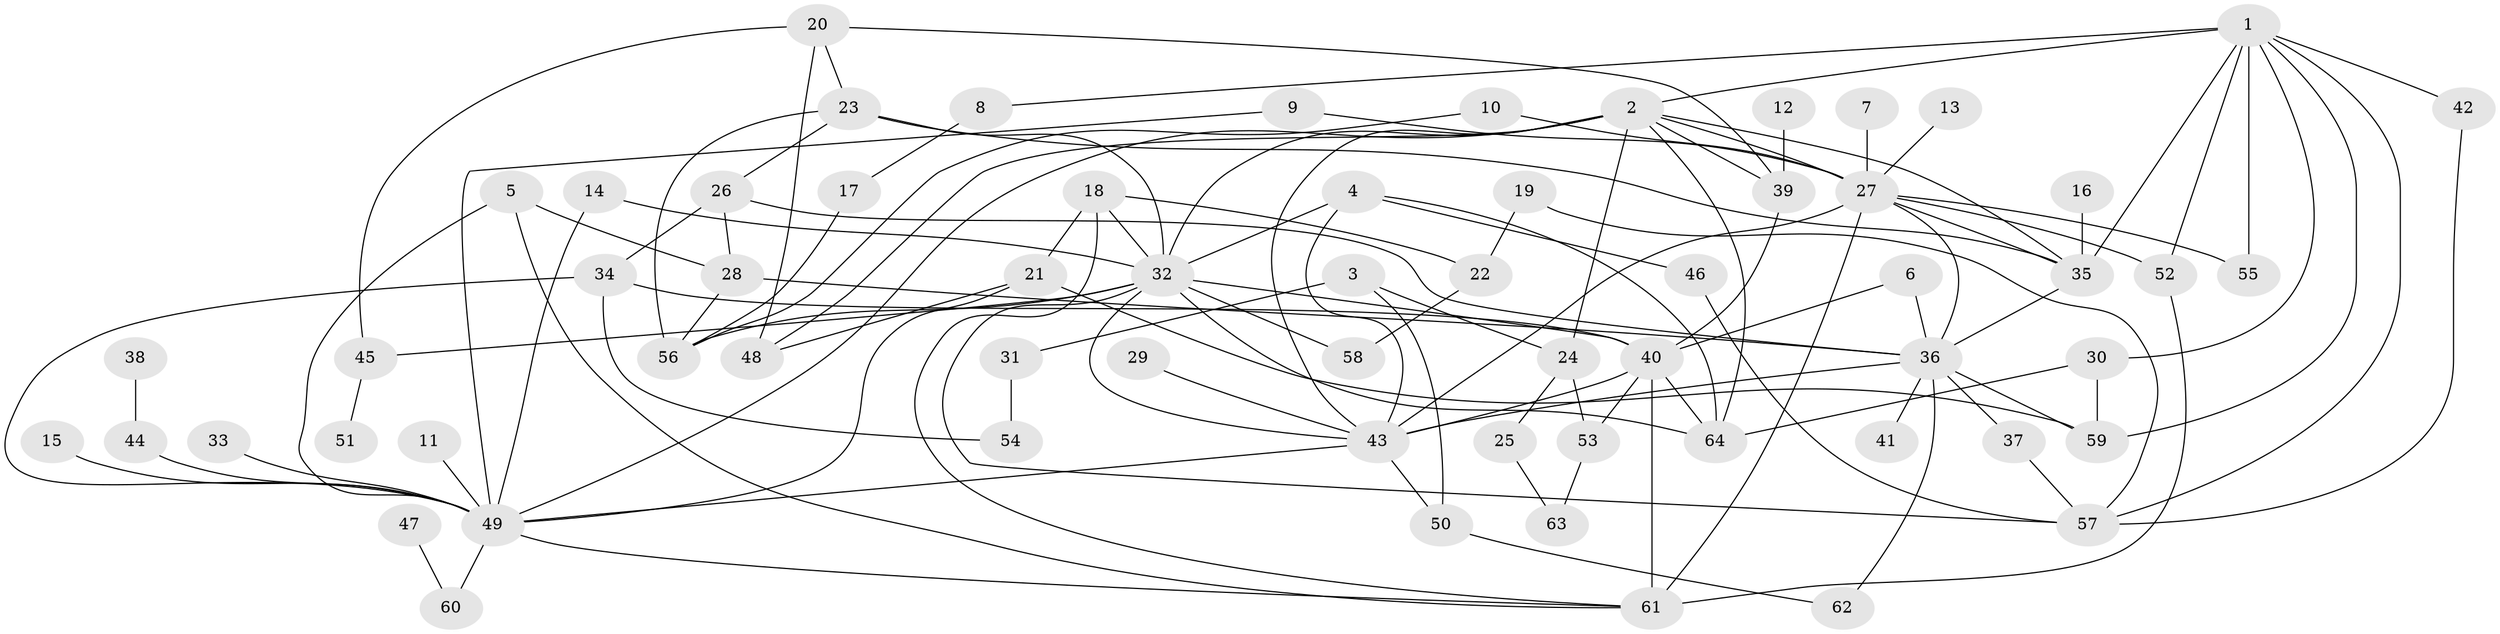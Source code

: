 // original degree distribution, {4: 0.1953125, 7: 0.0234375, 9: 0.015625, 3: 0.1640625, 6: 0.046875, 5: 0.046875, 2: 0.2890625, 1: 0.21875}
// Generated by graph-tools (version 1.1) at 2025/49/03/09/25 03:49:26]
// undirected, 64 vertices, 116 edges
graph export_dot {
graph [start="1"]
  node [color=gray90,style=filled];
  1;
  2;
  3;
  4;
  5;
  6;
  7;
  8;
  9;
  10;
  11;
  12;
  13;
  14;
  15;
  16;
  17;
  18;
  19;
  20;
  21;
  22;
  23;
  24;
  25;
  26;
  27;
  28;
  29;
  30;
  31;
  32;
  33;
  34;
  35;
  36;
  37;
  38;
  39;
  40;
  41;
  42;
  43;
  44;
  45;
  46;
  47;
  48;
  49;
  50;
  51;
  52;
  53;
  54;
  55;
  56;
  57;
  58;
  59;
  60;
  61;
  62;
  63;
  64;
  1 -- 2 [weight=1.0];
  1 -- 8 [weight=1.0];
  1 -- 30 [weight=1.0];
  1 -- 35 [weight=1.0];
  1 -- 42 [weight=1.0];
  1 -- 52 [weight=1.0];
  1 -- 55 [weight=1.0];
  1 -- 57 [weight=1.0];
  1 -- 59 [weight=1.0];
  2 -- 24 [weight=1.0];
  2 -- 27 [weight=1.0];
  2 -- 32 [weight=1.0];
  2 -- 35 [weight=1.0];
  2 -- 39 [weight=1.0];
  2 -- 43 [weight=1.0];
  2 -- 48 [weight=1.0];
  2 -- 49 [weight=2.0];
  2 -- 64 [weight=1.0];
  3 -- 24 [weight=1.0];
  3 -- 31 [weight=1.0];
  3 -- 50 [weight=1.0];
  4 -- 32 [weight=1.0];
  4 -- 43 [weight=1.0];
  4 -- 46 [weight=1.0];
  4 -- 64 [weight=1.0];
  5 -- 28 [weight=1.0];
  5 -- 49 [weight=1.0];
  5 -- 61 [weight=1.0];
  6 -- 36 [weight=1.0];
  6 -- 40 [weight=1.0];
  7 -- 27 [weight=1.0];
  8 -- 17 [weight=1.0];
  9 -- 27 [weight=1.0];
  9 -- 49 [weight=1.0];
  10 -- 27 [weight=1.0];
  10 -- 56 [weight=1.0];
  11 -- 49 [weight=1.0];
  12 -- 39 [weight=1.0];
  13 -- 27 [weight=1.0];
  14 -- 32 [weight=1.0];
  14 -- 49 [weight=1.0];
  15 -- 49 [weight=1.0];
  16 -- 35 [weight=1.0];
  17 -- 56 [weight=1.0];
  18 -- 21 [weight=1.0];
  18 -- 22 [weight=1.0];
  18 -- 32 [weight=1.0];
  18 -- 61 [weight=1.0];
  19 -- 22 [weight=1.0];
  19 -- 57 [weight=1.0];
  20 -- 23 [weight=1.0];
  20 -- 39 [weight=1.0];
  20 -- 45 [weight=1.0];
  20 -- 48 [weight=1.0];
  21 -- 48 [weight=1.0];
  21 -- 49 [weight=1.0];
  21 -- 59 [weight=1.0];
  22 -- 58 [weight=1.0];
  23 -- 26 [weight=1.0];
  23 -- 32 [weight=1.0];
  23 -- 35 [weight=1.0];
  23 -- 56 [weight=1.0];
  24 -- 25 [weight=1.0];
  24 -- 53 [weight=1.0];
  25 -- 63 [weight=1.0];
  26 -- 28 [weight=1.0];
  26 -- 34 [weight=1.0];
  26 -- 36 [weight=1.0];
  27 -- 35 [weight=1.0];
  27 -- 36 [weight=1.0];
  27 -- 43 [weight=1.0];
  27 -- 52 [weight=1.0];
  27 -- 55 [weight=1.0];
  27 -- 61 [weight=1.0];
  28 -- 36 [weight=1.0];
  28 -- 56 [weight=1.0];
  29 -- 43 [weight=1.0];
  30 -- 59 [weight=1.0];
  30 -- 64 [weight=1.0];
  31 -- 54 [weight=1.0];
  32 -- 40 [weight=1.0];
  32 -- 43 [weight=1.0];
  32 -- 45 [weight=1.0];
  32 -- 56 [weight=1.0];
  32 -- 57 [weight=1.0];
  32 -- 58 [weight=1.0];
  32 -- 64 [weight=1.0];
  33 -- 49 [weight=1.0];
  34 -- 40 [weight=1.0];
  34 -- 49 [weight=1.0];
  34 -- 54 [weight=1.0];
  35 -- 36 [weight=1.0];
  36 -- 37 [weight=1.0];
  36 -- 41 [weight=1.0];
  36 -- 43 [weight=1.0];
  36 -- 59 [weight=1.0];
  36 -- 62 [weight=1.0];
  37 -- 57 [weight=1.0];
  38 -- 44 [weight=1.0];
  39 -- 40 [weight=1.0];
  40 -- 43 [weight=1.0];
  40 -- 53 [weight=1.0];
  40 -- 61 [weight=3.0];
  40 -- 64 [weight=1.0];
  42 -- 57 [weight=1.0];
  43 -- 49 [weight=1.0];
  43 -- 50 [weight=1.0];
  44 -- 49 [weight=1.0];
  45 -- 51 [weight=1.0];
  46 -- 57 [weight=1.0];
  47 -- 60 [weight=1.0];
  49 -- 60 [weight=1.0];
  49 -- 61 [weight=1.0];
  50 -- 62 [weight=1.0];
  52 -- 61 [weight=1.0];
  53 -- 63 [weight=1.0];
}
